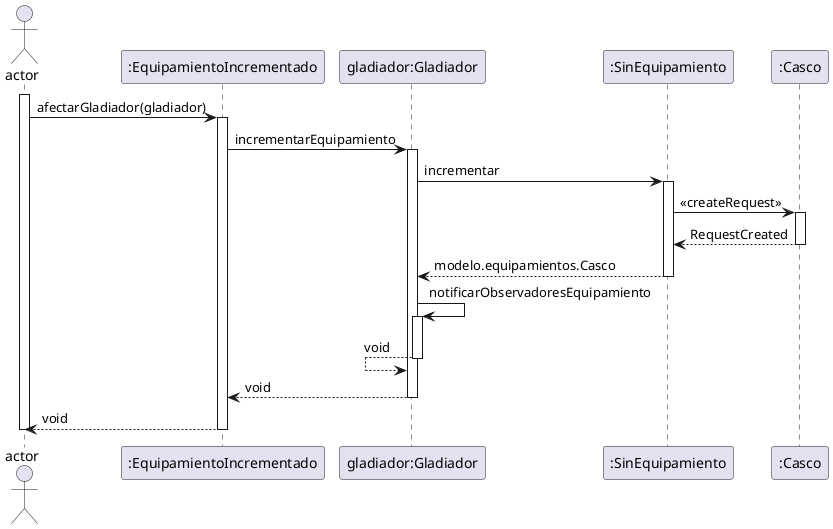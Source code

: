 @startuml
actor actor as "actor"
participant EquipamientoIncrementado as ":EquipamientoIncrementado"
participant Gladiador as "gladiador:Gladiador"
participant SinEquipamiento as ":SinEquipamiento"
participant Casco as ":Casco"
  Note right
Recibe un premio por primera vez y obtiene un casco
  End note
  activate actor
    actor->EquipamientoIncrementado: afectarGladiador(gladiador)
    activate EquipamientoIncrementado
      EquipamientoIncrementado->Gladiador: incrementarEquipamiento
      activate Gladiador
        Gladiador->SinEquipamiento: incrementar
        activate SinEquipamiento
          SinEquipamiento->Casco: << createRequest >>
          activate Casco
          Casco-->SinEquipamiento: RequestCreated
          deactivate Casco
        Gladiador<--SinEquipamiento: modelo.equipamientos.Casco
        deactivate SinEquipamiento
        Gladiador->Gladiador: notificarObservadoresEquipamiento
        activate Gladiador
        Gladiador<--Gladiador: void
        deactivate Gladiador
      EquipamientoIncrementado<--Gladiador: void
      deactivate Gladiador
    actor<--EquipamientoIncrementado: void
    deactivate EquipamientoIncrementado
  deactivate actor
@enduml